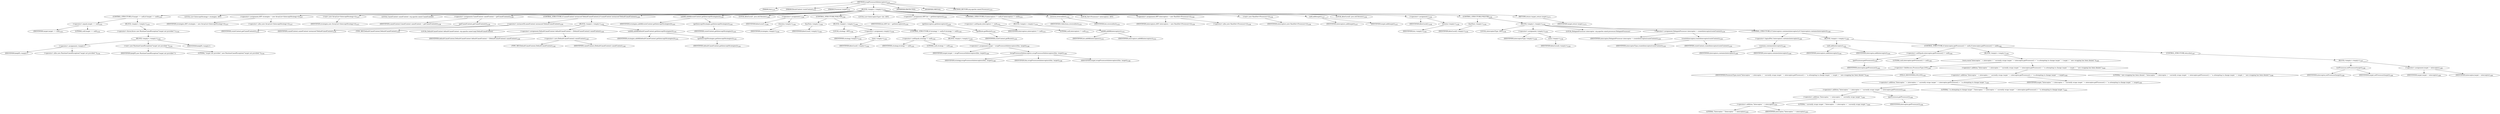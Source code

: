 digraph "wrapProcessorInInterceptors" {  
"2840" [label = <(METHOD,wrapProcessorInInterceptors)<SUB>1531</SUB>> ]
"429" [label = <(PARAM,this)<SUB>1531</SUB>> ]
"2841" [label = <(PARAM,RouteContext routeContext)<SUB>1531</SUB>> ]
"2842" [label = <(PARAM,Processor target)<SUB>1531</SUB>> ]
"2843" [label = <(BLOCK,&lt;empty&gt;,&lt;empty&gt;)<SUB>1531</SUB>> ]
"2844" [label = <(CONTROL_STRUCTURE,if (target == null),if (target == null))<SUB>1533</SUB>> ]
"2845" [label = <(&lt;operator&gt;.equals,target == null)<SUB>1533</SUB>> ]
"2846" [label = <(IDENTIFIER,target,target == null)<SUB>1533</SUB>> ]
"2847" [label = <(LITERAL,null,target == null)<SUB>1533</SUB>> ]
"2848" [label = <(BLOCK,&lt;empty&gt;,&lt;empty&gt;)<SUB>1533</SUB>> ]
"2849" [label = <(&lt;operator&gt;.throw,throw new RuntimeCamelException(&quot;target not provided.&quot;);)<SUB>1534</SUB>> ]
"2850" [label = <(BLOCK,&lt;empty&gt;,&lt;empty&gt;)<SUB>1534</SUB>> ]
"2851" [label = <(&lt;operator&gt;.assignment,&lt;empty&gt;)> ]
"2852" [label = <(IDENTIFIER,$obj95,&lt;empty&gt;)> ]
"2853" [label = <(&lt;operator&gt;.alloc,new RuntimeCamelException(&quot;target not provided.&quot;))<SUB>1534</SUB>> ]
"2854" [label = <(&lt;init&gt;,new RuntimeCamelException(&quot;target not provided.&quot;))<SUB>1534</SUB>> ]
"2855" [label = <(IDENTIFIER,$obj95,new RuntimeCamelException(&quot;target not provided.&quot;))> ]
"2856" [label = <(LITERAL,&quot;target not provided.&quot;,new RuntimeCamelException(&quot;target not provided.&quot;))<SUB>1534</SUB>> ]
"2857" [label = <(IDENTIFIER,$obj95,&lt;empty&gt;)> ]
"427" [label = <(LOCAL,List&lt;InterceptStrategy&gt; strategies: ANY)> ]
"2858" [label = <(&lt;operator&gt;.assignment,ANY strategies = new ArrayList&lt;InterceptStrategy&gt;())<SUB>1537</SUB>> ]
"2859" [label = <(IDENTIFIER,strategies,ANY strategies = new ArrayList&lt;InterceptStrategy&gt;())<SUB>1537</SUB>> ]
"2860" [label = <(&lt;operator&gt;.alloc,new ArrayList&lt;InterceptStrategy&gt;())<SUB>1537</SUB>> ]
"2861" [label = <(&lt;init&gt;,new ArrayList&lt;InterceptStrategy&gt;())<SUB>1537</SUB>> ]
"426" [label = <(IDENTIFIER,strategies,new ArrayList&lt;InterceptStrategy&gt;())<SUB>1537</SUB>> ]
"2862" [label = <(LOCAL,CamelContext camelContext: org.apache.camel.CamelContext)> ]
"2863" [label = <(&lt;operator&gt;.assignment,CamelContext camelContext = getCamelContext())<SUB>1538</SUB>> ]
"2864" [label = <(IDENTIFIER,camelContext,CamelContext camelContext = getCamelContext())<SUB>1538</SUB>> ]
"2865" [label = <(getCamelContext,getCamelContext())<SUB>1538</SUB>> ]
"2866" [label = <(IDENTIFIER,routeContext,getCamelContext())<SUB>1538</SUB>> ]
"2867" [label = <(CONTROL_STRUCTURE,if (camelContext instanceof DefaultCamelContext),if (camelContext instanceof DefaultCamelContext))<SUB>1539</SUB>> ]
"2868" [label = <(&lt;operator&gt;.instanceOf,camelContext instanceof DefaultCamelContext)<SUB>1539</SUB>> ]
"2869" [label = <(IDENTIFIER,camelContext,camelContext instanceof DefaultCamelContext)<SUB>1539</SUB>> ]
"2870" [label = <(TYPE_REF,DefaultCamelContext,DefaultCamelContext)<SUB>1539</SUB>> ]
"2871" [label = <(BLOCK,&lt;empty&gt;,&lt;empty&gt;)<SUB>1539</SUB>> ]
"2872" [label = <(LOCAL,DefaultCamelContext defaultCamelContext: org.apache.camel.impl.DefaultCamelContext)> ]
"2873" [label = <(&lt;operator&gt;.assignment,DefaultCamelContext defaultCamelContext = (DefaultCamelContext) camelContext)<SUB>1540</SUB>> ]
"2874" [label = <(IDENTIFIER,defaultCamelContext,DefaultCamelContext defaultCamelContext = (DefaultCamelContext) camelContext)<SUB>1540</SUB>> ]
"2875" [label = <(&lt;operator&gt;.cast,(DefaultCamelContext) camelContext)<SUB>1540</SUB>> ]
"2876" [label = <(TYPE_REF,DefaultCamelContext,DefaultCamelContext)<SUB>1540</SUB>> ]
"2877" [label = <(IDENTIFIER,camelContext,(DefaultCamelContext) camelContext)<SUB>1540</SUB>> ]
"2878" [label = <(addAll,addAll(defaultCamelContext.getInterceptStrategies()))<SUB>1541</SUB>> ]
"2879" [label = <(IDENTIFIER,strategies,addAll(defaultCamelContext.getInterceptStrategies()))<SUB>1541</SUB>> ]
"2880" [label = <(getInterceptStrategies,getInterceptStrategies())<SUB>1541</SUB>> ]
"2881" [label = <(IDENTIFIER,defaultCamelContext,getInterceptStrategies())<SUB>1541</SUB>> ]
"2882" [label = <(addAll,addAll(routeContext.getInterceptStrategies()))<SUB>1543</SUB>> ]
"2883" [label = <(IDENTIFIER,strategies,addAll(routeContext.getInterceptStrategies()))<SUB>1543</SUB>> ]
"2884" [label = <(getInterceptStrategies,getInterceptStrategies())<SUB>1543</SUB>> ]
"2885" [label = <(IDENTIFIER,routeContext,getInterceptStrategies())<SUB>1543</SUB>> ]
"2886" [label = <(LOCAL,$iterLocal1: java.util.Iterator)<SUB>1544</SUB>> ]
"2887" [label = <(&lt;operator&gt;.assignment,)<SUB>1544</SUB>> ]
"2888" [label = <(IDENTIFIER,$iterLocal1,)<SUB>1544</SUB>> ]
"2889" [label = <(iterator,&lt;empty&gt;)<SUB>1544</SUB>> ]
"2890" [label = <(IDENTIFIER,strategies,&lt;empty&gt;)<SUB>1544</SUB>> ]
"2891" [label = <(CONTROL_STRUCTURE,FOR,FOR)<SUB>1544</SUB>> ]
"2892" [label = <(hasNext,&lt;empty&gt;)<SUB>1544</SUB>> ]
"2893" [label = <(IDENTIFIER,$iterLocal1,&lt;empty&gt;)<SUB>1544</SUB>> ]
"2894" [label = <(BLOCK,&lt;empty&gt;,&lt;empty&gt;)<SUB>1544</SUB>> ]
"2895" [label = <(LOCAL,strategy: ANY)<SUB>1544</SUB>> ]
"2896" [label = <(&lt;operator&gt;.assignment,&lt;empty&gt;)<SUB>1544</SUB>> ]
"2897" [label = <(IDENTIFIER,strategy,&lt;empty&gt;)<SUB>1544</SUB>> ]
"2898" [label = <(next,&lt;empty&gt;)<SUB>1544</SUB>> ]
"2899" [label = <(IDENTIFIER,$iterLocal1,&lt;empty&gt;)<SUB>1544</SUB>> ]
"2900" [label = <(CONTROL_STRUCTURE,if (strategy != null),if (strategy != null))<SUB>1545</SUB>> ]
"2901" [label = <(&lt;operator&gt;.notEquals,strategy != null)<SUB>1545</SUB>> ]
"2902" [label = <(IDENTIFIER,strategy,strategy != null)<SUB>1545</SUB>> ]
"2903" [label = <(LITERAL,null,strategy != null)<SUB>1545</SUB>> ]
"2904" [label = <(BLOCK,&lt;empty&gt;,&lt;empty&gt;)<SUB>1545</SUB>> ]
"2905" [label = <(&lt;operator&gt;.assignment,target = wrapProcessorInInterceptors(this, target))<SUB>1546</SUB>> ]
"2906" [label = <(IDENTIFIER,target,target = wrapProcessorInInterceptors(this, target))<SUB>1546</SUB>> ]
"2907" [label = <(wrapProcessorInInterceptors,wrapProcessorInInterceptors(this, target))<SUB>1546</SUB>> ]
"2908" [label = <(IDENTIFIER,strategy,wrapProcessorInInterceptors(this, target))<SUB>1546</SUB>> ]
"428" [label = <(IDENTIFIER,this,wrapProcessorInInterceptors(this, target))<SUB>1546</SUB>> ]
"2909" [label = <(IDENTIFIER,target,wrapProcessorInInterceptors(this, target))<SUB>1546</SUB>> ]
"2910" [label = <(LOCAL,List&lt;InterceptorType&gt; list: ANY)> ]
"2911" [label = <(&lt;operator&gt;.assignment,ANY list = getInterceptors())<SUB>1550</SUB>> ]
"2912" [label = <(IDENTIFIER,list,ANY list = getInterceptors())<SUB>1550</SUB>> ]
"2913" [label = <(getInterceptors,getInterceptors())<SUB>1550</SUB>> ]
"2914" [label = <(getRoute,getRoute())<SUB>1550</SUB>> ]
"2915" [label = <(IDENTIFIER,routeContext,getRoute())<SUB>1550</SUB>> ]
"2916" [label = <(CONTROL_STRUCTURE,if (interceptors != null),if (interceptors != null))<SUB>1551</SUB>> ]
"2917" [label = <(&lt;operator&gt;.notEquals,interceptors != null)<SUB>1551</SUB>> ]
"2918" [label = <(IDENTIFIER,interceptors,interceptors != null)<SUB>1551</SUB>> ]
"2919" [label = <(LITERAL,null,interceptors != null)<SUB>1551</SUB>> ]
"2920" [label = <(BLOCK,&lt;empty&gt;,&lt;empty&gt;)<SUB>1551</SUB>> ]
"2921" [label = <(addAll,addAll(interceptors))<SUB>1552</SUB>> ]
"2922" [label = <(IDENTIFIER,list,addAll(interceptors))<SUB>1552</SUB>> ]
"2923" [label = <(IDENTIFIER,interceptors,addAll(interceptors))<SUB>1552</SUB>> ]
"2924" [label = <(reverse,reverse(list))<SUB>1555</SUB>> ]
"2925" [label = <(IDENTIFIER,Collections,reverse(list))<SUB>1555</SUB>> ]
"2926" [label = <(IDENTIFIER,list,reverse(list))<SUB>1555</SUB>> ]
"431" [label = <(LOCAL,Set&lt;Processor&gt; interceptors: ANY)> ]
"2927" [label = <(&lt;operator&gt;.assignment,ANY interceptors = new HashSet&lt;Processor&gt;())<SUB>1556</SUB>> ]
"2928" [label = <(IDENTIFIER,interceptors,ANY interceptors = new HashSet&lt;Processor&gt;())<SUB>1556</SUB>> ]
"2929" [label = <(&lt;operator&gt;.alloc,new HashSet&lt;Processor&gt;())<SUB>1556</SUB>> ]
"2930" [label = <(&lt;init&gt;,new HashSet&lt;Processor&gt;())<SUB>1556</SUB>> ]
"430" [label = <(IDENTIFIER,interceptors,new HashSet&lt;Processor&gt;())<SUB>1556</SUB>> ]
"2931" [label = <(add,add(target))<SUB>1557</SUB>> ]
"2932" [label = <(IDENTIFIER,interceptors,add(target))<SUB>1557</SUB>> ]
"2933" [label = <(IDENTIFIER,target,add(target))<SUB>1557</SUB>> ]
"2934" [label = <(LOCAL,$iterLocal2: java.util.Iterator)<SUB>1558</SUB>> ]
"2935" [label = <(&lt;operator&gt;.assignment,)<SUB>1558</SUB>> ]
"2936" [label = <(IDENTIFIER,$iterLocal2,)<SUB>1558</SUB>> ]
"2937" [label = <(iterator,&lt;empty&gt;)<SUB>1558</SUB>> ]
"2938" [label = <(IDENTIFIER,list,&lt;empty&gt;)<SUB>1558</SUB>> ]
"2939" [label = <(CONTROL_STRUCTURE,FOR,FOR)<SUB>1558</SUB>> ]
"2940" [label = <(hasNext,&lt;empty&gt;)<SUB>1558</SUB>> ]
"2941" [label = <(IDENTIFIER,$iterLocal2,&lt;empty&gt;)<SUB>1558</SUB>> ]
"2942" [label = <(BLOCK,&lt;empty&gt;,&lt;empty&gt;)<SUB>1558</SUB>> ]
"2943" [label = <(LOCAL,interceptorType: ANY)<SUB>1558</SUB>> ]
"2944" [label = <(&lt;operator&gt;.assignment,&lt;empty&gt;)<SUB>1558</SUB>> ]
"2945" [label = <(IDENTIFIER,interceptorType,&lt;empty&gt;)<SUB>1558</SUB>> ]
"2946" [label = <(next,&lt;empty&gt;)<SUB>1558</SUB>> ]
"2947" [label = <(IDENTIFIER,$iterLocal2,&lt;empty&gt;)<SUB>1558</SUB>> ]
"2948" [label = <(LOCAL,DelegateProcessor interceptor: org.apache.camel.processor.DelegateProcessor)> ]
"2949" [label = <(&lt;operator&gt;.assignment,DelegateProcessor interceptor = createInterceptor(routeContext))<SUB>1559</SUB>> ]
"2950" [label = <(IDENTIFIER,interceptor,DelegateProcessor interceptor = createInterceptor(routeContext))<SUB>1559</SUB>> ]
"2951" [label = <(createInterceptor,createInterceptor(routeContext))<SUB>1559</SUB>> ]
"2952" [label = <(IDENTIFIER,interceptorType,createInterceptor(routeContext))<SUB>1559</SUB>> ]
"2953" [label = <(IDENTIFIER,routeContext,createInterceptor(routeContext))<SUB>1559</SUB>> ]
"2954" [label = <(CONTROL_STRUCTURE,if (!interceptors.contains(interceptor)),if (!interceptors.contains(interceptor)))<SUB>1560</SUB>> ]
"2955" [label = <(&lt;operator&gt;.logicalNot,!interceptors.contains(interceptor))<SUB>1560</SUB>> ]
"2956" [label = <(contains,contains(interceptor))<SUB>1560</SUB>> ]
"2957" [label = <(IDENTIFIER,interceptors,contains(interceptor))<SUB>1560</SUB>> ]
"2958" [label = <(IDENTIFIER,interceptor,contains(interceptor))<SUB>1560</SUB>> ]
"2959" [label = <(BLOCK,&lt;empty&gt;,&lt;empty&gt;)<SUB>1560</SUB>> ]
"2960" [label = <(add,add(interceptor))<SUB>1561</SUB>> ]
"2961" [label = <(IDENTIFIER,interceptors,add(interceptor))<SUB>1561</SUB>> ]
"2962" [label = <(IDENTIFIER,interceptor,add(interceptor))<SUB>1561</SUB>> ]
"2963" [label = <(CONTROL_STRUCTURE,if (interceptor.getProcessor() != null),if (interceptor.getProcessor() != null))<SUB>1562</SUB>> ]
"2964" [label = <(&lt;operator&gt;.notEquals,interceptor.getProcessor() != null)<SUB>1562</SUB>> ]
"2965" [label = <(getProcessor,getProcessor())<SUB>1562</SUB>> ]
"2966" [label = <(IDENTIFIER,interceptor,getProcessor())<SUB>1562</SUB>> ]
"2967" [label = <(LITERAL,null,interceptor.getProcessor() != null)<SUB>1562</SUB>> ]
"2968" [label = <(BLOCK,&lt;empty&gt;,&lt;empty&gt;)<SUB>1562</SUB>> ]
"2969" [label = <(warn,warn(&quot;Interceptor &quot; + interceptor + &quot; currently wraps target &quot; + interceptor.getProcessor() + &quot; is attempting to change target &quot; + target + &quot; new wrapping has been denied.&quot;))<SUB>1563</SUB>> ]
"2970" [label = <(&lt;operator&gt;.fieldAccess,ProcessorType.LOG)<SUB>1563</SUB>> ]
"2971" [label = <(IDENTIFIER,ProcessorType,warn(&quot;Interceptor &quot; + interceptor + &quot; currently wraps target &quot; + interceptor.getProcessor() + &quot; is attempting to change target &quot; + target + &quot; new wrapping has been denied.&quot;))<SUB>1563</SUB>> ]
"2972" [label = <(FIELD_IDENTIFIER,LOG,LOG)<SUB>1563</SUB>> ]
"2973" [label = <(&lt;operator&gt;.addition,&quot;Interceptor &quot; + interceptor + &quot; currently wraps target &quot; + interceptor.getProcessor() + &quot; is attempting to change target &quot; + target + &quot; new wrapping has been denied.&quot;)<SUB>1563</SUB>> ]
"2974" [label = <(&lt;operator&gt;.addition,&quot;Interceptor &quot; + interceptor + &quot; currently wraps target &quot; + interceptor.getProcessor() + &quot; is attempting to change target &quot; + target)<SUB>1563</SUB>> ]
"2975" [label = <(&lt;operator&gt;.addition,&quot;Interceptor &quot; + interceptor + &quot; currently wraps target &quot; + interceptor.getProcessor() + &quot; is attempting to change target &quot;)<SUB>1563</SUB>> ]
"2976" [label = <(&lt;operator&gt;.addition,&quot;Interceptor &quot; + interceptor + &quot; currently wraps target &quot; + interceptor.getProcessor())<SUB>1563</SUB>> ]
"2977" [label = <(&lt;operator&gt;.addition,&quot;Interceptor &quot; + interceptor + &quot; currently wraps target &quot;)<SUB>1563</SUB>> ]
"2978" [label = <(&lt;operator&gt;.addition,&quot;Interceptor &quot; + interceptor)<SUB>1563</SUB>> ]
"2979" [label = <(LITERAL,&quot;Interceptor &quot;,&quot;Interceptor &quot; + interceptor)<SUB>1563</SUB>> ]
"2980" [label = <(IDENTIFIER,interceptor,&quot;Interceptor &quot; + interceptor)<SUB>1563</SUB>> ]
"2981" [label = <(LITERAL,&quot; currently wraps target &quot;,&quot;Interceptor &quot; + interceptor + &quot; currently wraps target &quot;)<SUB>1563</SUB>> ]
"2982" [label = <(getProcessor,getProcessor())<SUB>1564</SUB>> ]
"2983" [label = <(IDENTIFIER,interceptor,getProcessor())<SUB>1564</SUB>> ]
"2984" [label = <(LITERAL,&quot; is attempting to change target &quot;,&quot;Interceptor &quot; + interceptor + &quot; currently wraps target &quot; + interceptor.getProcessor() + &quot; is attempting to change target &quot;)<SUB>1565</SUB>> ]
"2985" [label = <(IDENTIFIER,target,&quot;Interceptor &quot; + interceptor + &quot; currently wraps target &quot; + interceptor.getProcessor() + &quot; is attempting to change target &quot; + target)<SUB>1565</SUB>> ]
"2986" [label = <(LITERAL,&quot; new wrapping has been denied.&quot;,&quot;Interceptor &quot; + interceptor + &quot; currently wraps target &quot; + interceptor.getProcessor() + &quot; is attempting to change target &quot; + target + &quot; new wrapping has been denied.&quot;)<SUB>1566</SUB>> ]
"2987" [label = <(CONTROL_STRUCTURE,else,else)<SUB>1567</SUB>> ]
"2988" [label = <(BLOCK,&lt;empty&gt;,&lt;empty&gt;)<SUB>1567</SUB>> ]
"2989" [label = <(setProcessor,setProcessor(target))<SUB>1568</SUB>> ]
"2990" [label = <(IDENTIFIER,interceptor,setProcessor(target))<SUB>1568</SUB>> ]
"2991" [label = <(IDENTIFIER,target,setProcessor(target))<SUB>1568</SUB>> ]
"2992" [label = <(&lt;operator&gt;.assignment,target = interceptor)<SUB>1569</SUB>> ]
"2993" [label = <(IDENTIFIER,target,target = interceptor)<SUB>1569</SUB>> ]
"2994" [label = <(IDENTIFIER,interceptor,target = interceptor)<SUB>1569</SUB>> ]
"2995" [label = <(RETURN,return target;,return target;)<SUB>1573</SUB>> ]
"2996" [label = <(IDENTIFIER,target,return target;)<SUB>1573</SUB>> ]
"2997" [label = <(MODIFIER,PROTECTED)> ]
"2998" [label = <(MODIFIER,VIRTUAL)> ]
"2999" [label = <(METHOD_RETURN,org.apache.camel.Processor)<SUB>1531</SUB>> ]
  "2840" -> "429" 
  "2840" -> "2841" 
  "2840" -> "2842" 
  "2840" -> "2843" 
  "2840" -> "2997" 
  "2840" -> "2998" 
  "2840" -> "2999" 
  "2843" -> "2844" 
  "2843" -> "427" 
  "2843" -> "2858" 
  "2843" -> "2861" 
  "2843" -> "2862" 
  "2843" -> "2863" 
  "2843" -> "2867" 
  "2843" -> "2882" 
  "2843" -> "2886" 
  "2843" -> "2887" 
  "2843" -> "2891" 
  "2843" -> "2910" 
  "2843" -> "2911" 
  "2843" -> "2916" 
  "2843" -> "2924" 
  "2843" -> "431" 
  "2843" -> "2927" 
  "2843" -> "2930" 
  "2843" -> "2931" 
  "2843" -> "2934" 
  "2843" -> "2935" 
  "2843" -> "2939" 
  "2843" -> "2995" 
  "2844" -> "2845" 
  "2844" -> "2848" 
  "2845" -> "2846" 
  "2845" -> "2847" 
  "2848" -> "2849" 
  "2849" -> "2850" 
  "2850" -> "2851" 
  "2850" -> "2854" 
  "2850" -> "2857" 
  "2851" -> "2852" 
  "2851" -> "2853" 
  "2854" -> "2855" 
  "2854" -> "2856" 
  "2858" -> "2859" 
  "2858" -> "2860" 
  "2861" -> "426" 
  "2863" -> "2864" 
  "2863" -> "2865" 
  "2865" -> "2866" 
  "2867" -> "2868" 
  "2867" -> "2871" 
  "2868" -> "2869" 
  "2868" -> "2870" 
  "2871" -> "2872" 
  "2871" -> "2873" 
  "2871" -> "2878" 
  "2873" -> "2874" 
  "2873" -> "2875" 
  "2875" -> "2876" 
  "2875" -> "2877" 
  "2878" -> "2879" 
  "2878" -> "2880" 
  "2880" -> "2881" 
  "2882" -> "2883" 
  "2882" -> "2884" 
  "2884" -> "2885" 
  "2887" -> "2888" 
  "2887" -> "2889" 
  "2889" -> "2890" 
  "2891" -> "2892" 
  "2891" -> "2894" 
  "2892" -> "2893" 
  "2894" -> "2895" 
  "2894" -> "2896" 
  "2894" -> "2900" 
  "2896" -> "2897" 
  "2896" -> "2898" 
  "2898" -> "2899" 
  "2900" -> "2901" 
  "2900" -> "2904" 
  "2901" -> "2902" 
  "2901" -> "2903" 
  "2904" -> "2905" 
  "2905" -> "2906" 
  "2905" -> "2907" 
  "2907" -> "2908" 
  "2907" -> "428" 
  "2907" -> "2909" 
  "2911" -> "2912" 
  "2911" -> "2913" 
  "2913" -> "2914" 
  "2914" -> "2915" 
  "2916" -> "2917" 
  "2916" -> "2920" 
  "2917" -> "2918" 
  "2917" -> "2919" 
  "2920" -> "2921" 
  "2921" -> "2922" 
  "2921" -> "2923" 
  "2924" -> "2925" 
  "2924" -> "2926" 
  "2927" -> "2928" 
  "2927" -> "2929" 
  "2930" -> "430" 
  "2931" -> "2932" 
  "2931" -> "2933" 
  "2935" -> "2936" 
  "2935" -> "2937" 
  "2937" -> "2938" 
  "2939" -> "2940" 
  "2939" -> "2942" 
  "2940" -> "2941" 
  "2942" -> "2943" 
  "2942" -> "2944" 
  "2942" -> "2948" 
  "2942" -> "2949" 
  "2942" -> "2954" 
  "2944" -> "2945" 
  "2944" -> "2946" 
  "2946" -> "2947" 
  "2949" -> "2950" 
  "2949" -> "2951" 
  "2951" -> "2952" 
  "2951" -> "2953" 
  "2954" -> "2955" 
  "2954" -> "2959" 
  "2955" -> "2956" 
  "2956" -> "2957" 
  "2956" -> "2958" 
  "2959" -> "2960" 
  "2959" -> "2963" 
  "2960" -> "2961" 
  "2960" -> "2962" 
  "2963" -> "2964" 
  "2963" -> "2968" 
  "2963" -> "2987" 
  "2964" -> "2965" 
  "2964" -> "2967" 
  "2965" -> "2966" 
  "2968" -> "2969" 
  "2969" -> "2970" 
  "2969" -> "2973" 
  "2970" -> "2971" 
  "2970" -> "2972" 
  "2973" -> "2974" 
  "2973" -> "2986" 
  "2974" -> "2975" 
  "2974" -> "2985" 
  "2975" -> "2976" 
  "2975" -> "2984" 
  "2976" -> "2977" 
  "2976" -> "2982" 
  "2977" -> "2978" 
  "2977" -> "2981" 
  "2978" -> "2979" 
  "2978" -> "2980" 
  "2982" -> "2983" 
  "2987" -> "2988" 
  "2988" -> "2989" 
  "2988" -> "2992" 
  "2989" -> "2990" 
  "2989" -> "2991" 
  "2992" -> "2993" 
  "2992" -> "2994" 
  "2995" -> "2996" 
}

